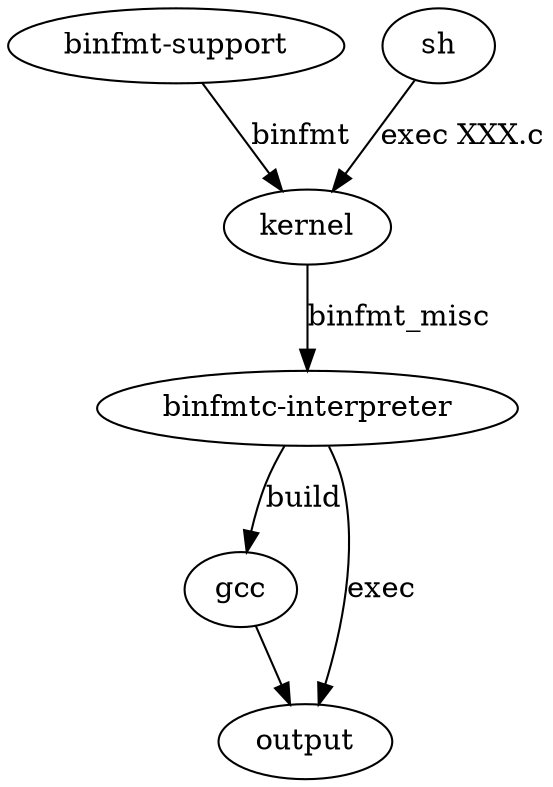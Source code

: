 // circo ./binfmtc.dot -T ps > binfmtc.eps
digraph structure {
mindist=1
"binfmt-support" -> "kernel" [label="binfmt"]
"sh" -> "kernel" [label="exec XXX.c"];
"kernel" -> "binfmtc-interpreter" [label="binfmt_misc"];
"binfmtc-interpreter" -> "gcc" [label="build"];
"gcc" -> "output";
"binfmtc-interpreter" -> "output" [label="exec"];
}
